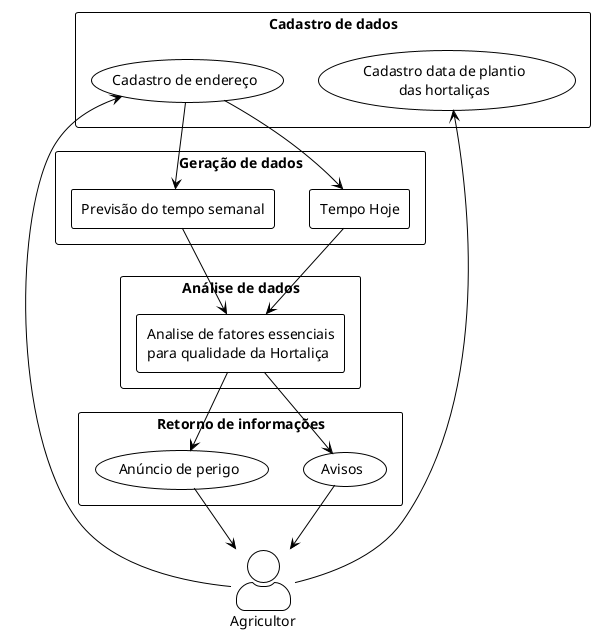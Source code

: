 @startuml Use Case
skinparam actorStyle awesome
skinparam componentStyle rectangle
top to bottom direction

!theme plain

:Agricultor: as user

rectangle "Cadastro de dados" {
    (Cadastro de endereço) as cadEnd
    (Cadastro data de plantio\ndas hortaliças) as cadHort
}

rectangle "Geração de dados" {
    [Tempo Hoje] as hojeTempo
    [Previsão do tempo semanal] as semanaTempo
}

together {
    rectangle "Análise de dados" {
        [Analise de fatores essenciais\npara qualidade da Hortaliça] as fatorHort
    }
    rectangle "Retorno de informações" {
        (Avisos) as aviso
        (Anúncio de perigo) as perigo
    }
}

user --> cadEnd
user --> cadHort
cadEnd --> hojeTempo
cadEnd --> semanaTempo
hojeTempo --> fatorHort
semanaTempo --> fatorHort
fatorHort --> aviso
fatorHort --> perigo
aviso --> user
perigo --> user

@endumlx